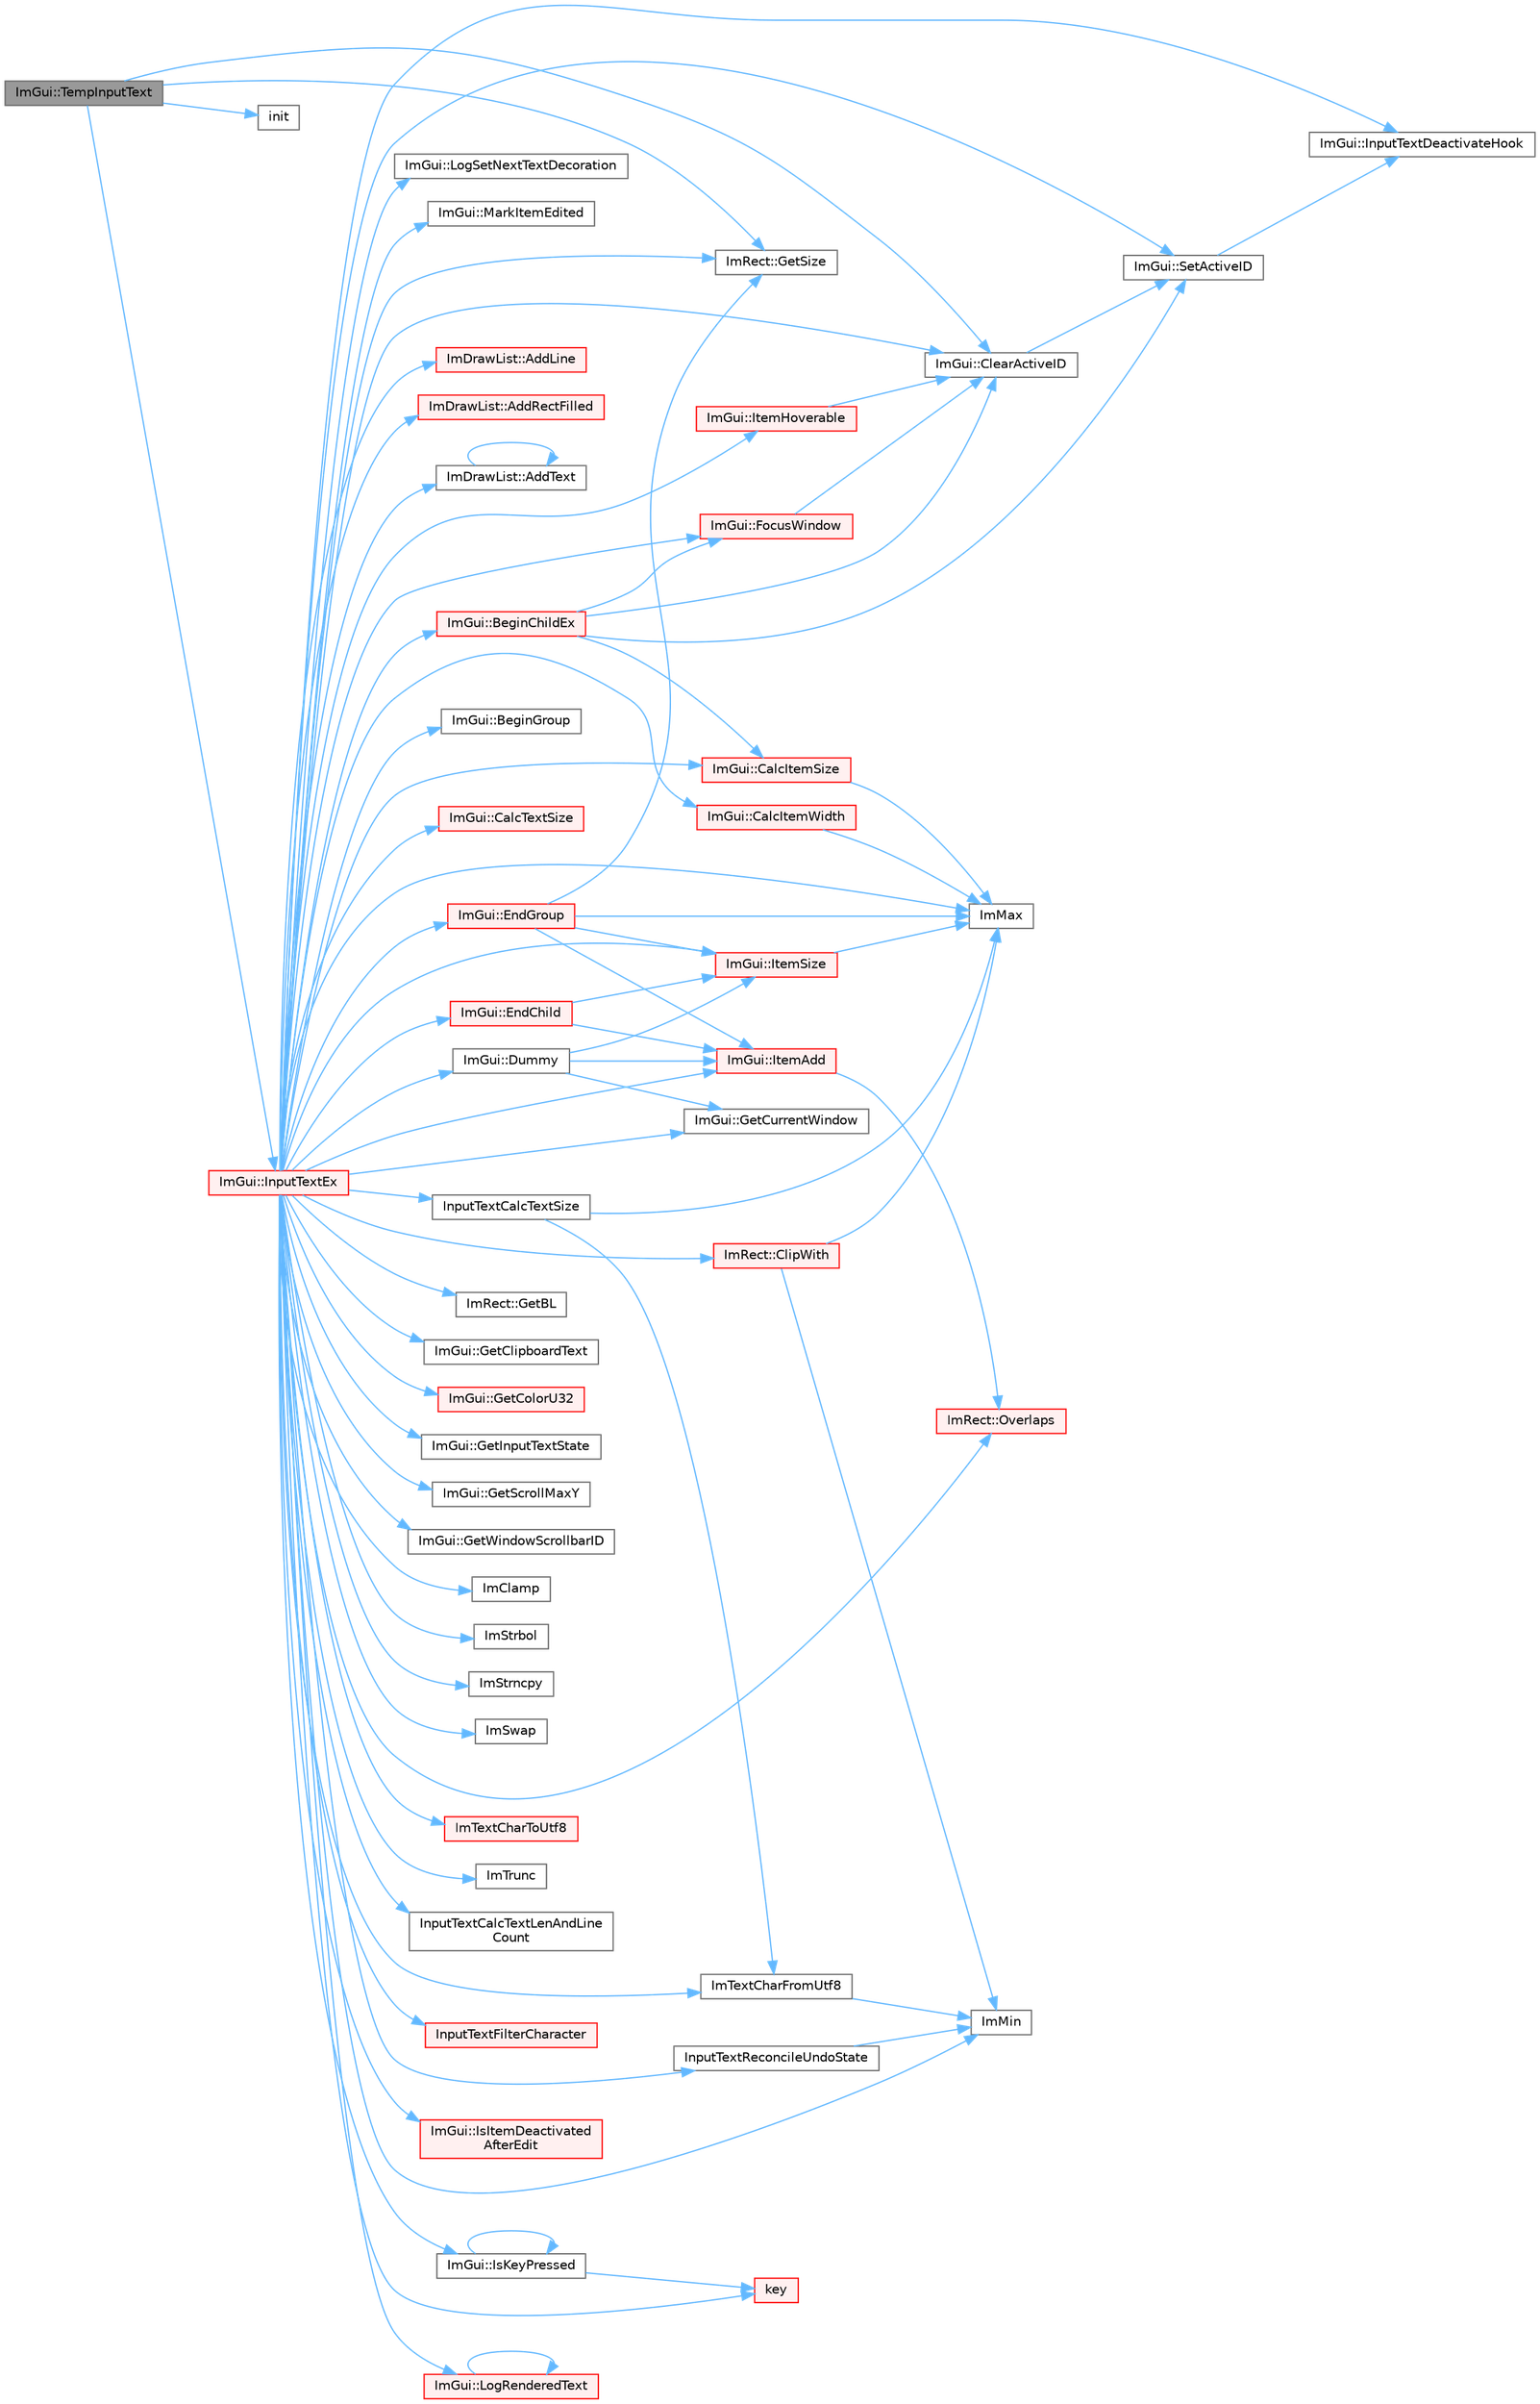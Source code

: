 digraph "ImGui::TempInputText"
{
 // LATEX_PDF_SIZE
  bgcolor="transparent";
  edge [fontname=Helvetica,fontsize=10,labelfontname=Helvetica,labelfontsize=10];
  node [fontname=Helvetica,fontsize=10,shape=box,height=0.2,width=0.4];
  rankdir="LR";
  Node1 [id="Node000001",label="ImGui::TempInputText",height=0.2,width=0.4,color="gray40", fillcolor="grey60", style="filled", fontcolor="black",tooltip=" "];
  Node1 -> Node2 [id="edge1_Node000001_Node000002",color="steelblue1",style="solid",tooltip=" "];
  Node2 [id="Node000002",label="ImGui::ClearActiveID",height=0.2,width=0.4,color="grey40", fillcolor="white", style="filled",URL="$namespace_im_gui.html#a17ff60ad1e2669130ac38a04d16eb354",tooltip=" "];
  Node2 -> Node3 [id="edge2_Node000002_Node000003",color="steelblue1",style="solid",tooltip=" "];
  Node3 [id="Node000003",label="ImGui::SetActiveID",height=0.2,width=0.4,color="grey40", fillcolor="white", style="filled",URL="$namespace_im_gui.html#a27b8ace13a8c421ee8405f0cbebe4ead",tooltip=" "];
  Node3 -> Node4 [id="edge3_Node000003_Node000004",color="steelblue1",style="solid",tooltip=" "];
  Node4 [id="Node000004",label="ImGui::InputTextDeactivateHook",height=0.2,width=0.4,color="grey40", fillcolor="white", style="filled",URL="$namespace_im_gui.html#aad9419cf6e296c668807e3af4bfd62bb",tooltip=" "];
  Node1 -> Node5 [id="edge4_Node000001_Node000005",color="steelblue1",style="solid",tooltip=" "];
  Node5 [id="Node000005",label="ImRect::GetSize",height=0.2,width=0.4,color="grey40", fillcolor="white", style="filled",URL="$struct_im_rect.html#ae459d9c50003058cfb34519a571aaf33",tooltip=" "];
  Node1 -> Node6 [id="edge5_Node000001_Node000006",color="steelblue1",style="solid",tooltip=" "];
  Node6 [id="Node000006",label="init",height=0.2,width=0.4,color="grey40", fillcolor="white", style="filled",URL="$boing_8c.html#a2858154e2009b0e6e616f313177762bc",tooltip=" "];
  Node1 -> Node7 [id="edge6_Node000001_Node000007",color="steelblue1",style="solid",tooltip=" "];
  Node7 [id="Node000007",label="ImGui::InputTextEx",height=0.2,width=0.4,color="red", fillcolor="#FFF0F0", style="filled",URL="$namespace_im_gui.html#af89af17ecc11653f25fea1e50e195de6",tooltip=" "];
  Node7 -> Node8 [id="edge7_Node000007_Node000008",color="steelblue1",style="solid",tooltip=" "];
  Node8 [id="Node000008",label="ImDrawList::AddLine",height=0.2,width=0.4,color="red", fillcolor="#FFF0F0", style="filled",URL="$struct_im_draw_list.html#aa21e5a1c6e00239581f97d344fc0db61",tooltip=" "];
  Node7 -> Node16 [id="edge8_Node000007_Node000016",color="steelblue1",style="solid",tooltip=" "];
  Node16 [id="Node000016",label="ImDrawList::AddRectFilled",height=0.2,width=0.4,color="red", fillcolor="#FFF0F0", style="filled",URL="$struct_im_draw_list.html#a6b16ab764160b0251d2e7b3bd08c1ffc",tooltip=" "];
  Node7 -> Node28 [id="edge9_Node000007_Node000028",color="steelblue1",style="solid",tooltip=" "];
  Node28 [id="Node000028",label="ImDrawList::AddText",height=0.2,width=0.4,color="grey40", fillcolor="white", style="filled",URL="$struct_im_draw_list.html#ac5221bd86b3429f6d5b6e6ffe454942d",tooltip=" "];
  Node28 -> Node28 [id="edge10_Node000028_Node000028",color="steelblue1",style="solid",tooltip=" "];
  Node7 -> Node29 [id="edge11_Node000007_Node000029",color="steelblue1",style="solid",tooltip=" "];
  Node29 [id="Node000029",label="ImGui::BeginChildEx",height=0.2,width=0.4,color="red", fillcolor="#FFF0F0", style="filled",URL="$namespace_im_gui.html#ac36ecce0443f0b45a48484d85f653ae2",tooltip=" "];
  Node29 -> Node518 [id="edge12_Node000029_Node000518",color="steelblue1",style="solid",tooltip=" "];
  Node518 [id="Node000518",label="ImGui::CalcItemSize",height=0.2,width=0.4,color="red", fillcolor="#FFF0F0", style="filled",URL="$namespace_im_gui.html#acaef0497f7982dd98bf215e50129cd9b",tooltip=" "];
  Node518 -> Node12 [id="edge13_Node000518_Node000012",color="steelblue1",style="solid",tooltip=" "];
  Node12 [id="Node000012",label="ImMax",height=0.2,width=0.4,color="grey40", fillcolor="white", style="filled",URL="$imgui__internal_8h.html#a7667efd95147d0422f140917c71a9226",tooltip=" "];
  Node29 -> Node2 [id="edge14_Node000029_Node000002",color="steelblue1",style="solid",tooltip=" "];
  Node29 -> Node56 [id="edge15_Node000029_Node000056",color="steelblue1",style="solid",tooltip=" "];
  Node56 [id="Node000056",label="ImGui::FocusWindow",height=0.2,width=0.4,color="red", fillcolor="#FFF0F0", style="filled",URL="$namespace_im_gui.html#a27aa6f2f3aa11778c6d023b1b223f262",tooltip=" "];
  Node56 -> Node2 [id="edge16_Node000056_Node000002",color="steelblue1",style="solid",tooltip=" "];
  Node29 -> Node3 [id="edge17_Node000029_Node000003",color="steelblue1",style="solid",tooltip=" "];
  Node7 -> Node523 [id="edge18_Node000007_Node000523",color="steelblue1",style="solid",tooltip=" "];
  Node523 [id="Node000523",label="ImGui::BeginGroup",height=0.2,width=0.4,color="grey40", fillcolor="white", style="filled",URL="$namespace_im_gui.html#a42407e196b7ed2a8755bff28aae9805f",tooltip=" "];
  Node7 -> Node518 [id="edge19_Node000007_Node000518",color="steelblue1",style="solid",tooltip=" "];
  Node7 -> Node259 [id="edge20_Node000007_Node000259",color="steelblue1",style="solid",tooltip=" "];
  Node259 [id="Node000259",label="ImGui::CalcItemWidth",height=0.2,width=0.4,color="red", fillcolor="#FFF0F0", style="filled",URL="$namespace_im_gui.html#ab3b3ba92ebd8bca4a552dd93321a1994",tooltip=" "];
  Node259 -> Node12 [id="edge21_Node000259_Node000012",color="steelblue1",style="solid",tooltip=" "];
  Node7 -> Node144 [id="edge22_Node000007_Node000144",color="steelblue1",style="solid",tooltip=" "];
  Node144 [id="Node000144",label="ImGui::CalcTextSize",height=0.2,width=0.4,color="red", fillcolor="#FFF0F0", style="filled",URL="$namespace_im_gui.html#a848b9db6cc4a186751c0ecebcaadc33b",tooltip=" "];
  Node7 -> Node2 [id="edge23_Node000007_Node000002",color="steelblue1",style="solid",tooltip=" "];
  Node7 -> Node99 [id="edge24_Node000007_Node000099",color="steelblue1",style="solid",tooltip=" "];
  Node99 [id="Node000099",label="ImRect::ClipWith",height=0.2,width=0.4,color="red", fillcolor="#FFF0F0", style="filled",URL="$struct_im_rect.html#ac02d5cf6ce0358aea9ed9df43d368f3f",tooltip=" "];
  Node99 -> Node12 [id="edge25_Node000099_Node000012",color="steelblue1",style="solid",tooltip=" "];
  Node99 -> Node21 [id="edge26_Node000099_Node000021",color="steelblue1",style="solid",tooltip=" "];
  Node21 [id="Node000021",label="ImMin",height=0.2,width=0.4,color="grey40", fillcolor="white", style="filled",URL="$imgui__internal_8h.html#a7f9d7828066a9d61b5630adcdf4655d3",tooltip=" "];
  Node7 -> Node524 [id="edge27_Node000007_Node000524",color="steelblue1",style="solid",tooltip=" "];
  Node524 [id="Node000524",label="ImGui::Dummy",height=0.2,width=0.4,color="grey40", fillcolor="white", style="filled",URL="$namespace_im_gui.html#a8b0fb07113251301ff897b8578a53f34",tooltip=" "];
  Node524 -> Node108 [id="edge28_Node000524_Node000108",color="steelblue1",style="solid",tooltip=" "];
  Node108 [id="Node000108",label="ImGui::GetCurrentWindow",height=0.2,width=0.4,color="grey40", fillcolor="white", style="filled",URL="$namespace_im_gui.html#ac452417b5004ca16a814a72cff153526",tooltip=" "];
  Node524 -> Node131 [id="edge29_Node000524_Node000131",color="steelblue1",style="solid",tooltip=" "];
  Node131 [id="Node000131",label="ImGui::ItemAdd",height=0.2,width=0.4,color="red", fillcolor="#FFF0F0", style="filled",URL="$namespace_im_gui.html#a0c2ccafc8d403c02a6590ac21157b9ac",tooltip=" "];
  Node131 -> Node155 [id="edge30_Node000131_Node000155",color="steelblue1",style="solid",tooltip=" "];
  Node155 [id="Node000155",label="ImRect::Overlaps",height=0.2,width=0.4,color="red", fillcolor="#FFF0F0", style="filled",URL="$struct_im_rect.html#a0af3bade3781e5e7c6afdf71ccfb0d43",tooltip=" "];
  Node524 -> Node174 [id="edge31_Node000524_Node000174",color="steelblue1",style="solid",tooltip=" "];
  Node174 [id="Node000174",label="ImGui::ItemSize",height=0.2,width=0.4,color="red", fillcolor="#FFF0F0", style="filled",URL="$namespace_im_gui.html#a4b5818a652d943ea54e0cec9fb3943d7",tooltip=" "];
  Node174 -> Node12 [id="edge32_Node000174_Node000012",color="steelblue1",style="solid",tooltip=" "];
  Node7 -> Node300 [id="edge33_Node000007_Node000300",color="steelblue1",style="solid",tooltip=" "];
  Node300 [id="Node000300",label="ImGui::EndChild",height=0.2,width=0.4,color="red", fillcolor="#FFF0F0", style="filled",URL="$namespace_im_gui.html#af8de559a88c1442d6df8c1b04c86e997",tooltip=" "];
  Node300 -> Node131 [id="edge34_Node000300_Node000131",color="steelblue1",style="solid",tooltip=" "];
  Node300 -> Node174 [id="edge35_Node000300_Node000174",color="steelblue1",style="solid",tooltip=" "];
  Node7 -> Node173 [id="edge36_Node000007_Node000173",color="steelblue1",style="solid",tooltip=" "];
  Node173 [id="Node000173",label="ImGui::EndGroup",height=0.2,width=0.4,color="red", fillcolor="#FFF0F0", style="filled",URL="$namespace_im_gui.html#a05fc97fc64f28a55486087f503d9a622",tooltip=" "];
  Node173 -> Node5 [id="edge37_Node000173_Node000005",color="steelblue1",style="solid",tooltip=" "];
  Node173 -> Node12 [id="edge38_Node000173_Node000012",color="steelblue1",style="solid",tooltip=" "];
  Node173 -> Node131 [id="edge39_Node000173_Node000131",color="steelblue1",style="solid",tooltip=" "];
  Node173 -> Node174 [id="edge40_Node000173_Node000174",color="steelblue1",style="solid",tooltip=" "];
  Node7 -> Node56 [id="edge41_Node000007_Node000056",color="steelblue1",style="solid",tooltip=" "];
  Node7 -> Node251 [id="edge42_Node000007_Node000251",color="steelblue1",style="solid",tooltip=" "];
  Node251 [id="Node000251",label="ImRect::GetBL",height=0.2,width=0.4,color="grey40", fillcolor="white", style="filled",URL="$struct_im_rect.html#a59d9751bc7be6745dddf5b83b9155669",tooltip=" "];
  Node7 -> Node525 [id="edge43_Node000007_Node000525",color="steelblue1",style="solid",tooltip=" "];
  Node525 [id="Node000525",label="ImGui::GetClipboardText",height=0.2,width=0.4,color="grey40", fillcolor="white", style="filled",URL="$namespace_im_gui.html#a11837daee819fd90e17d80ab1eef1f99",tooltip=" "];
  Node7 -> Node109 [id="edge44_Node000007_Node000109",color="steelblue1",style="solid",tooltip=" "];
  Node109 [id="Node000109",label="ImGui::GetColorU32",height=0.2,width=0.4,color="red", fillcolor="#FFF0F0", style="filled",URL="$namespace_im_gui.html#a0de2d9bd347d9866511eb8d014e62556",tooltip=" "];
  Node7 -> Node108 [id="edge45_Node000007_Node000108",color="steelblue1",style="solid",tooltip=" "];
  Node7 -> Node526 [id="edge46_Node000007_Node000526",color="steelblue1",style="solid",tooltip=" "];
  Node526 [id="Node000526",label="ImGui::GetInputTextState",height=0.2,width=0.4,color="grey40", fillcolor="white", style="filled",URL="$namespace_im_gui.html#a93881467b5800a52508dda7ce32cf875",tooltip=" "];
  Node7 -> Node527 [id="edge47_Node000007_Node000527",color="steelblue1",style="solid",tooltip=" "];
  Node527 [id="Node000527",label="ImGui::GetScrollMaxY",height=0.2,width=0.4,color="grey40", fillcolor="white", style="filled",URL="$namespace_im_gui.html#ab34c0d5c63908a7ff50923151730f76a",tooltip=" "];
  Node7 -> Node5 [id="edge48_Node000007_Node000005",color="steelblue1",style="solid",tooltip=" "];
  Node7 -> Node489 [id="edge49_Node000007_Node000489",color="steelblue1",style="solid",tooltip=" "];
  Node489 [id="Node000489",label="ImGui::GetWindowScrollbarID",height=0.2,width=0.4,color="grey40", fillcolor="white", style="filled",URL="$namespace_im_gui.html#a426c9b60bf8cd3d887ba50366a2612df",tooltip=" "];
  Node7 -> Node26 [id="edge50_Node000007_Node000026",color="steelblue1",style="solid",tooltip=" "];
  Node26 [id="Node000026",label="ImClamp",height=0.2,width=0.4,color="grey40", fillcolor="white", style="filled",URL="$imgui__internal_8h.html#a6e61ede308bfd68c7434e17905a29fc8",tooltip=" "];
  Node7 -> Node12 [id="edge51_Node000007_Node000012",color="steelblue1",style="solid",tooltip=" "];
  Node7 -> Node21 [id="edge52_Node000007_Node000021",color="steelblue1",style="solid",tooltip=" "];
  Node7 -> Node528 [id="edge53_Node000007_Node000528",color="steelblue1",style="solid",tooltip=" "];
  Node528 [id="Node000528",label="ImStrbol",height=0.2,width=0.4,color="grey40", fillcolor="white", style="filled",URL="$imgui_8cpp.html#a09b8c0848abf2476ae7e1a2a18651e0a",tooltip=" "];
  Node7 -> Node371 [id="edge54_Node000007_Node000371",color="steelblue1",style="solid",tooltip=" "];
  Node371 [id="Node000371",label="ImStrncpy",height=0.2,width=0.4,color="grey40", fillcolor="white", style="filled",URL="$imgui_8cpp.html#aebf0117d9d0fb0f2731a94d64173b41a",tooltip=" "];
  Node7 -> Node509 [id="edge55_Node000007_Node000509",color="steelblue1",style="solid",tooltip=" "];
  Node509 [id="Node000509",label="ImSwap",height=0.2,width=0.4,color="grey40", fillcolor="white", style="filled",URL="$imgui__internal_8h.html#a026ee5118396c67803e2c0e072cbf9eb",tooltip=" "];
  Node7 -> Node150 [id="edge56_Node000007_Node000150",color="steelblue1",style="solid",tooltip=" "];
  Node150 [id="Node000150",label="ImTextCharFromUtf8",height=0.2,width=0.4,color="grey40", fillcolor="white", style="filled",URL="$imgui_8cpp.html#abee86973b9888938f748a7850c2c0ff3",tooltip=" "];
  Node150 -> Node21 [id="edge57_Node000150_Node000021",color="steelblue1",style="solid",tooltip=" "];
  Node7 -> Node529 [id="edge58_Node000007_Node000529",color="steelblue1",style="solid",tooltip=" "];
  Node529 [id="Node000529",label="ImTextCharToUtf8",height=0.2,width=0.4,color="red", fillcolor="#FFF0F0", style="filled",URL="$imgui_8cpp.html#a95ebc047720485ca52f00e593e70aa0e",tooltip=" "];
  Node7 -> Node118 [id="edge59_Node000007_Node000118",color="steelblue1",style="solid",tooltip=" "];
  Node118 [id="Node000118",label="ImTrunc",height=0.2,width=0.4,color="grey40", fillcolor="white", style="filled",URL="$imgui__internal_8h.html#a34870cae27ccd450c17ec3d3910b2da4",tooltip=" "];
  Node7 -> Node531 [id="edge60_Node000007_Node000531",color="steelblue1",style="solid",tooltip=" "];
  Node531 [id="Node000531",label="InputTextCalcTextLenAndLine\lCount",height=0.2,width=0.4,color="grey40", fillcolor="white", style="filled",URL="$imgui__widgets_8cpp.html#a6b80fbdb51d7eba0d61d2ce186ef79cb",tooltip=" "];
  Node7 -> Node532 [id="edge61_Node000007_Node000532",color="steelblue1",style="solid",tooltip=" "];
  Node532 [id="Node000532",label="InputTextCalcTextSize",height=0.2,width=0.4,color="grey40", fillcolor="white", style="filled",URL="$imgui__widgets_8cpp.html#aaf5aa0f65b4ed782ca22b061f6b0d386",tooltip=" "];
  Node532 -> Node12 [id="edge62_Node000532_Node000012",color="steelblue1",style="solid",tooltip=" "];
  Node532 -> Node150 [id="edge63_Node000532_Node000150",color="steelblue1",style="solid",tooltip=" "];
  Node7 -> Node4 [id="edge64_Node000007_Node000004",color="steelblue1",style="solid",tooltip=" "];
  Node7 -> Node533 [id="edge65_Node000007_Node000533",color="steelblue1",style="solid",tooltip=" "];
  Node533 [id="Node000533",label="InputTextFilterCharacter",height=0.2,width=0.4,color="red", fillcolor="#FFF0F0", style="filled",URL="$imgui__widgets_8cpp.html#aaa6ceffb1be4ce6d6c32d4f56ac957e1",tooltip=" "];
  Node7 -> Node534 [id="edge66_Node000007_Node000534",color="steelblue1",style="solid",tooltip=" "];
  Node534 [id="Node000534",label="InputTextReconcileUndoState",height=0.2,width=0.4,color="grey40", fillcolor="white", style="filled",URL="$imgui__widgets_8cpp.html#a148c9d85b070d75d37b59a3e7f87cd6d",tooltip=" "];
  Node534 -> Node21 [id="edge67_Node000534_Node000021",color="steelblue1",style="solid",tooltip=" "];
  Node7 -> Node535 [id="edge68_Node000007_Node000535",color="steelblue1",style="solid",tooltip=" "];
  Node535 [id="Node000535",label="ImGui::IsItemDeactivated\lAfterEdit",height=0.2,width=0.4,color="red", fillcolor="#FFF0F0", style="filled",URL="$namespace_im_gui.html#a8bb4c0fc2b9d0e90249310bb4e822485",tooltip=" "];
  Node7 -> Node153 [id="edge69_Node000007_Node000153",color="steelblue1",style="solid",tooltip=" "];
  Node153 [id="Node000153",label="ImGui::IsKeyPressed",height=0.2,width=0.4,color="grey40", fillcolor="white", style="filled",URL="$namespace_im_gui.html#a477c2ef31c9641b158d78879780bd108",tooltip=" "];
  Node153 -> Node153 [id="edge70_Node000153_Node000153",color="steelblue1",style="solid",tooltip=" "];
  Node153 -> Node87 [id="edge71_Node000153_Node000087",color="steelblue1",style="solid",tooltip=" "];
  Node87 [id="Node000087",label="key",height=0.2,width=0.4,color="red", fillcolor="#FFF0F0", style="filled",URL="$gears_8c.html#accd6b5b92b78666e36543412d4ac14cd",tooltip=" "];
  Node7 -> Node131 [id="edge72_Node000007_Node000131",color="steelblue1",style="solid",tooltip=" "];
  Node7 -> Node76 [id="edge73_Node000007_Node000076",color="steelblue1",style="solid",tooltip=" "];
  Node76 [id="Node000076",label="ImGui::ItemHoverable",height=0.2,width=0.4,color="red", fillcolor="#FFF0F0", style="filled",URL="$namespace_im_gui.html#a1d7304e335dbe35c4d97b67854111ed2",tooltip=" "];
  Node76 -> Node2 [id="edge74_Node000076_Node000002",color="steelblue1",style="solid",tooltip=" "];
  Node7 -> Node174 [id="edge75_Node000007_Node000174",color="steelblue1",style="solid",tooltip=" "];
  Node7 -> Node87 [id="edge76_Node000007_Node000087",color="steelblue1",style="solid",tooltip=" "];
  Node7 -> Node272 [id="edge77_Node000007_Node000272",color="steelblue1",style="solid",tooltip=" "];
  Node272 [id="Node000272",label="ImGui::LogRenderedText",height=0.2,width=0.4,color="red", fillcolor="#FFF0F0", style="filled",URL="$namespace_im_gui.html#a7a0d62e33f2236ec2f789e24ca0fb56f",tooltip=" "];
  Node272 -> Node272 [id="edge78_Node000272_Node000272",color="steelblue1",style="solid",tooltip=" "];
  Node7 -> Node261 [id="edge79_Node000007_Node000261",color="steelblue1",style="solid",tooltip=" "];
  Node261 [id="Node000261",label="ImGui::LogSetNextTextDecoration",height=0.2,width=0.4,color="grey40", fillcolor="white", style="filled",URL="$namespace_im_gui.html#a66bc1e61bff5f2170bcd2d7d071eaa22",tooltip=" "];
  Node7 -> Node283 [id="edge80_Node000007_Node000283",color="steelblue1",style="solid",tooltip=" "];
  Node283 [id="Node000283",label="ImGui::MarkItemEdited",height=0.2,width=0.4,color="grey40", fillcolor="white", style="filled",URL="$namespace_im_gui.html#a83036681a36fbee2d35b5b57a1ef72e6",tooltip=" "];
  Node7 -> Node155 [id="edge81_Node000007_Node000155",color="steelblue1",style="solid",tooltip=" "];
  Node7 -> Node3 [id="edge82_Node000007_Node000003",color="steelblue1",style="solid",tooltip=" "];
}
